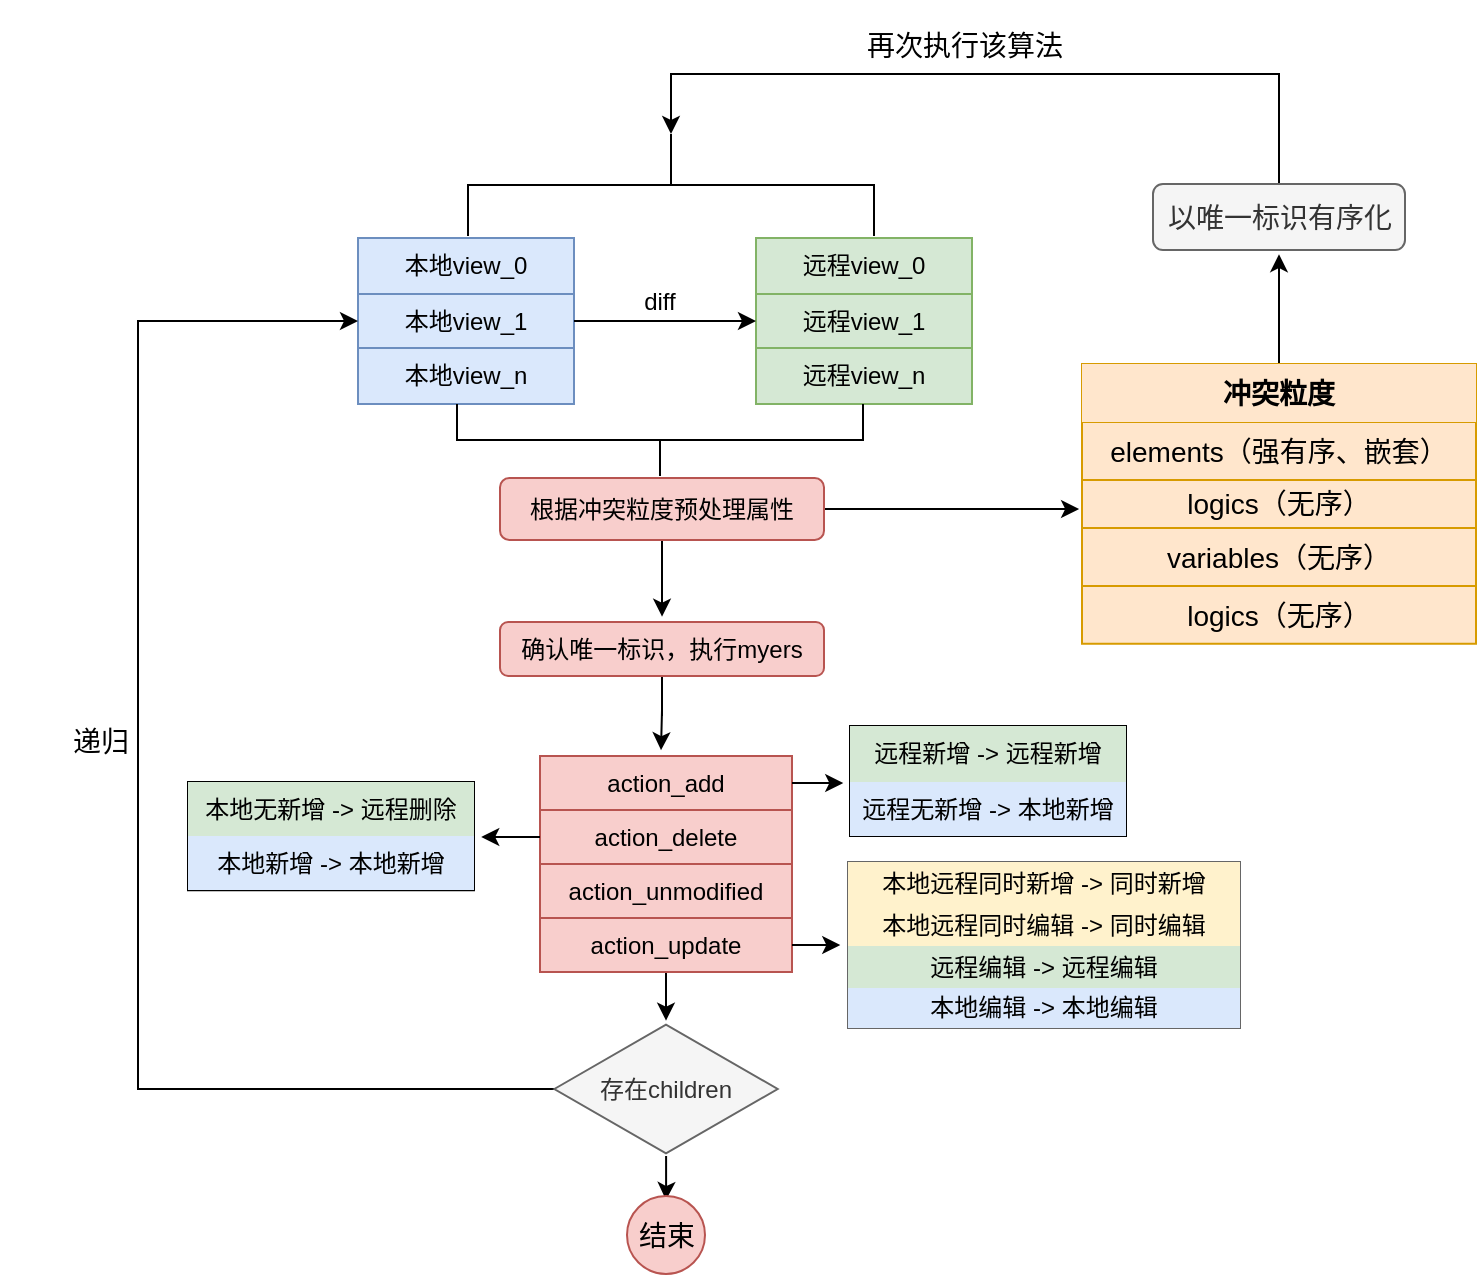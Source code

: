 <mxfile version="20.2.3" type="github">
  <diagram id="x5N0Bp3URwL84eysVLeZ" name="第 1 页">
    <mxGraphModel dx="946" dy="500" grid="0" gridSize="10" guides="1" tooltips="1" connect="1" arrows="1" fold="1" page="1" pageScale="1" pageWidth="1169" pageHeight="827" math="0" shadow="0">
      <root>
        <mxCell id="0" />
        <mxCell id="1" parent="0" />
        <mxCell id="P1yb6FFZFFWO7Coz35kv-2" value="" style="shape=table;html=1;whiteSpace=wrap;startSize=0;container=1;collapsible=0;childLayout=tableLayout;fillColor=#dae8fc;strokeColor=#6c8ebf;" vertex="1" parent="1">
          <mxGeometry x="279" y="189" width="108" height="83" as="geometry" />
        </mxCell>
        <mxCell id="P1yb6FFZFFWO7Coz35kv-3" value="" style="shape=tableRow;horizontal=0;startSize=0;swimlaneHead=0;swimlaneBody=0;top=0;left=0;bottom=0;right=0;collapsible=0;dropTarget=0;fillColor=none;points=[[0,0.5],[1,0.5]];portConstraint=eastwest;" vertex="1" parent="P1yb6FFZFFWO7Coz35kv-2">
          <mxGeometry width="108" height="28" as="geometry" />
        </mxCell>
        <mxCell id="P1yb6FFZFFWO7Coz35kv-4" value="本地view_0" style="shape=partialRectangle;html=1;whiteSpace=wrap;connectable=0;fillColor=none;top=0;left=0;bottom=0;right=0;overflow=hidden;" vertex="1" parent="P1yb6FFZFFWO7Coz35kv-3">
          <mxGeometry width="108" height="28" as="geometry">
            <mxRectangle width="108" height="28" as="alternateBounds" />
          </mxGeometry>
        </mxCell>
        <mxCell id="P1yb6FFZFFWO7Coz35kv-7" value="" style="shape=tableRow;horizontal=0;startSize=0;swimlaneHead=0;swimlaneBody=0;top=0;left=0;bottom=0;right=0;collapsible=0;dropTarget=0;fillColor=none;points=[[0,0.5],[1,0.5]];portConstraint=eastwest;" vertex="1" parent="P1yb6FFZFFWO7Coz35kv-2">
          <mxGeometry y="28" width="108" height="27" as="geometry" />
        </mxCell>
        <mxCell id="P1yb6FFZFFWO7Coz35kv-8" value="本地view_1" style="shape=partialRectangle;html=1;whiteSpace=wrap;connectable=0;fillColor=none;top=0;left=0;bottom=0;right=0;overflow=hidden;" vertex="1" parent="P1yb6FFZFFWO7Coz35kv-7">
          <mxGeometry width="108" height="27" as="geometry">
            <mxRectangle width="108" height="27" as="alternateBounds" />
          </mxGeometry>
        </mxCell>
        <mxCell id="P1yb6FFZFFWO7Coz35kv-11" value="" style="shape=tableRow;horizontal=0;startSize=0;swimlaneHead=0;swimlaneBody=0;top=0;left=0;bottom=0;right=0;collapsible=0;dropTarget=0;fillColor=none;points=[[0,0.5],[1,0.5]];portConstraint=eastwest;" vertex="1" parent="P1yb6FFZFFWO7Coz35kv-2">
          <mxGeometry y="55" width="108" height="28" as="geometry" />
        </mxCell>
        <mxCell id="P1yb6FFZFFWO7Coz35kv-12" value="本地view_n" style="shape=partialRectangle;html=1;whiteSpace=wrap;connectable=0;fillColor=none;top=0;left=0;bottom=0;right=0;overflow=hidden;" vertex="1" parent="P1yb6FFZFFWO7Coz35kv-11">
          <mxGeometry width="108" height="28" as="geometry">
            <mxRectangle width="108" height="28" as="alternateBounds" />
          </mxGeometry>
        </mxCell>
        <mxCell id="P1yb6FFZFFWO7Coz35kv-15" value="" style="shape=table;html=1;whiteSpace=wrap;startSize=0;container=1;collapsible=0;childLayout=tableLayout;fillColor=#d5e8d4;strokeColor=#82b366;" vertex="1" parent="1">
          <mxGeometry x="478" y="189" width="108" height="83" as="geometry" />
        </mxCell>
        <mxCell id="P1yb6FFZFFWO7Coz35kv-16" value="" style="shape=tableRow;horizontal=0;startSize=0;swimlaneHead=0;swimlaneBody=0;top=0;left=0;bottom=0;right=0;collapsible=0;dropTarget=0;fillColor=none;points=[[0,0.5],[1,0.5]];portConstraint=eastwest;" vertex="1" parent="P1yb6FFZFFWO7Coz35kv-15">
          <mxGeometry width="108" height="28" as="geometry" />
        </mxCell>
        <mxCell id="P1yb6FFZFFWO7Coz35kv-18" value="远程view_0" style="shape=partialRectangle;html=1;whiteSpace=wrap;connectable=0;fillColor=none;top=0;left=0;bottom=0;right=0;overflow=hidden;" vertex="1" parent="P1yb6FFZFFWO7Coz35kv-16">
          <mxGeometry width="108" height="28" as="geometry">
            <mxRectangle width="108" height="28" as="alternateBounds" />
          </mxGeometry>
        </mxCell>
        <mxCell id="P1yb6FFZFFWO7Coz35kv-19" value="" style="shape=tableRow;horizontal=0;startSize=0;swimlaneHead=0;swimlaneBody=0;top=0;left=0;bottom=0;right=0;collapsible=0;dropTarget=0;fillColor=none;points=[[0,0.5],[1,0.5]];portConstraint=eastwest;" vertex="1" parent="P1yb6FFZFFWO7Coz35kv-15">
          <mxGeometry y="28" width="108" height="27" as="geometry" />
        </mxCell>
        <mxCell id="P1yb6FFZFFWO7Coz35kv-21" value="远程view_1" style="shape=partialRectangle;html=1;whiteSpace=wrap;connectable=0;fillColor=none;top=0;left=0;bottom=0;right=0;overflow=hidden;" vertex="1" parent="P1yb6FFZFFWO7Coz35kv-19">
          <mxGeometry width="108" height="27" as="geometry">
            <mxRectangle width="108" height="27" as="alternateBounds" />
          </mxGeometry>
        </mxCell>
        <mxCell id="P1yb6FFZFFWO7Coz35kv-22" value="" style="shape=tableRow;horizontal=0;startSize=0;swimlaneHead=0;swimlaneBody=0;top=0;left=0;bottom=0;right=0;collapsible=0;dropTarget=0;fillColor=none;points=[[0,0.5],[1,0.5]];portConstraint=eastwest;" vertex="1" parent="P1yb6FFZFFWO7Coz35kv-15">
          <mxGeometry y="55" width="108" height="28" as="geometry" />
        </mxCell>
        <mxCell id="P1yb6FFZFFWO7Coz35kv-24" value="远程view_n" style="shape=partialRectangle;html=1;whiteSpace=wrap;connectable=0;fillColor=none;top=0;left=0;bottom=0;right=0;overflow=hidden;" vertex="1" parent="P1yb6FFZFFWO7Coz35kv-22">
          <mxGeometry width="108" height="28" as="geometry">
            <mxRectangle width="108" height="28" as="alternateBounds" />
          </mxGeometry>
        </mxCell>
        <mxCell id="P1yb6FFZFFWO7Coz35kv-28" style="edgeStyle=orthogonalEdgeStyle;rounded=0;orthogonalLoop=1;jettySize=auto;html=1;" edge="1" parent="1" source="P1yb6FFZFFWO7Coz35kv-27">
          <mxGeometry relative="1" as="geometry">
            <mxPoint x="430.5" y="445.091" as="targetPoint" />
          </mxGeometry>
        </mxCell>
        <mxCell id="P1yb6FFZFFWO7Coz35kv-27" value="确认唯一标识，执行myers" style="rounded=1;whiteSpace=wrap;html=1;fillColor=#f8cecc;strokeColor=#b85450;" vertex="1" parent="1">
          <mxGeometry x="350" y="381" width="162" height="27" as="geometry" />
        </mxCell>
        <mxCell id="P1yb6FFZFFWO7Coz35kv-83" style="edgeStyle=orthogonalEdgeStyle;rounded=0;orthogonalLoop=1;jettySize=auto;html=1;" edge="1" parent="1" source="P1yb6FFZFFWO7Coz35kv-29">
          <mxGeometry relative="1" as="geometry">
            <mxPoint x="433" y="580.324" as="targetPoint" />
          </mxGeometry>
        </mxCell>
        <mxCell id="P1yb6FFZFFWO7Coz35kv-29" value="" style="shape=table;html=1;whiteSpace=wrap;startSize=0;container=1;collapsible=0;childLayout=tableLayout;fillColor=#f8cecc;strokeColor=#b85450;" vertex="1" parent="1">
          <mxGeometry x="370" y="448" width="126" height="108" as="geometry" />
        </mxCell>
        <mxCell id="P1yb6FFZFFWO7Coz35kv-30" value="" style="shape=tableRow;horizontal=0;startSize=0;swimlaneHead=0;swimlaneBody=0;top=0;left=0;bottom=0;right=0;collapsible=0;dropTarget=0;fillColor=none;points=[[0,0.5],[1,0.5]];portConstraint=eastwest;" vertex="1" parent="P1yb6FFZFFWO7Coz35kv-29">
          <mxGeometry width="126" height="27" as="geometry" />
        </mxCell>
        <mxCell id="P1yb6FFZFFWO7Coz35kv-31" value="action_add" style="shape=partialRectangle;html=1;whiteSpace=wrap;connectable=0;fillColor=none;top=0;left=0;bottom=0;right=0;overflow=hidden;" vertex="1" parent="P1yb6FFZFFWO7Coz35kv-30">
          <mxGeometry width="126" height="27" as="geometry">
            <mxRectangle width="126" height="27" as="alternateBounds" />
          </mxGeometry>
        </mxCell>
        <mxCell id="P1yb6FFZFFWO7Coz35kv-34" value="" style="shape=tableRow;horizontal=0;startSize=0;swimlaneHead=0;swimlaneBody=0;top=0;left=0;bottom=0;right=0;collapsible=0;dropTarget=0;fillColor=none;points=[[0,0.5],[1,0.5]];portConstraint=eastwest;" vertex="1" parent="P1yb6FFZFFWO7Coz35kv-29">
          <mxGeometry y="27" width="126" height="27" as="geometry" />
        </mxCell>
        <mxCell id="P1yb6FFZFFWO7Coz35kv-35" value="action_delete" style="shape=partialRectangle;html=1;whiteSpace=wrap;connectable=0;fillColor=none;top=0;left=0;bottom=0;right=0;overflow=hidden;" vertex="1" parent="P1yb6FFZFFWO7Coz35kv-34">
          <mxGeometry width="126" height="27" as="geometry">
            <mxRectangle width="126" height="27" as="alternateBounds" />
          </mxGeometry>
        </mxCell>
        <mxCell id="P1yb6FFZFFWO7Coz35kv-38" value="" style="shape=tableRow;horizontal=0;startSize=0;swimlaneHead=0;swimlaneBody=0;top=0;left=0;bottom=0;right=0;collapsible=0;dropTarget=0;fillColor=none;points=[[0,0.5],[1,0.5]];portConstraint=eastwest;" vertex="1" parent="P1yb6FFZFFWO7Coz35kv-29">
          <mxGeometry y="54" width="126" height="27" as="geometry" />
        </mxCell>
        <mxCell id="P1yb6FFZFFWO7Coz35kv-39" value="action_unmodified" style="shape=partialRectangle;html=1;whiteSpace=wrap;connectable=0;fillColor=none;top=0;left=0;bottom=0;right=0;overflow=hidden;" vertex="1" parent="P1yb6FFZFFWO7Coz35kv-38">
          <mxGeometry width="126" height="27" as="geometry">
            <mxRectangle width="126" height="27" as="alternateBounds" />
          </mxGeometry>
        </mxCell>
        <mxCell id="P1yb6FFZFFWO7Coz35kv-42" style="shape=tableRow;horizontal=0;startSize=0;swimlaneHead=0;swimlaneBody=0;top=0;left=0;bottom=0;right=0;collapsible=0;dropTarget=0;fillColor=none;points=[[0,0.5],[1,0.5]];portConstraint=eastwest;" vertex="1" parent="P1yb6FFZFFWO7Coz35kv-29">
          <mxGeometry y="81" width="126" height="27" as="geometry" />
        </mxCell>
        <mxCell id="P1yb6FFZFFWO7Coz35kv-43" value="action_update" style="shape=partialRectangle;html=1;whiteSpace=wrap;connectable=0;fillColor=none;top=0;left=0;bottom=0;right=0;overflow=hidden;" vertex="1" parent="P1yb6FFZFFWO7Coz35kv-42">
          <mxGeometry width="126" height="27" as="geometry">
            <mxRectangle width="126" height="27" as="alternateBounds" />
          </mxGeometry>
        </mxCell>
        <mxCell id="P1yb6FFZFFWO7Coz35kv-44" style="edgeStyle=orthogonalEdgeStyle;rounded=0;orthogonalLoop=1;jettySize=auto;html=1;" edge="1" parent="1" source="P1yb6FFZFFWO7Coz35kv-30">
          <mxGeometry relative="1" as="geometry">
            <mxPoint x="521.635" y="461.5" as="targetPoint" />
          </mxGeometry>
        </mxCell>
        <mxCell id="P1yb6FFZFFWO7Coz35kv-45" value="" style="shape=table;html=1;whiteSpace=wrap;startSize=0;container=1;collapsible=0;childLayout=tableLayout;" vertex="1" parent="1">
          <mxGeometry x="525" y="433" width="138" height="55" as="geometry" />
        </mxCell>
        <mxCell id="P1yb6FFZFFWO7Coz35kv-46" value="" style="shape=tableRow;horizontal=0;startSize=0;swimlaneHead=0;swimlaneBody=0;top=0;left=0;bottom=0;right=0;collapsible=0;dropTarget=0;fillColor=none;points=[[0,0.5],[1,0.5]];portConstraint=eastwest;" vertex="1" parent="P1yb6FFZFFWO7Coz35kv-45">
          <mxGeometry width="138" height="28" as="geometry" />
        </mxCell>
        <mxCell id="P1yb6FFZFFWO7Coz35kv-47" value="远程新增 -&amp;gt; 远程新增" style="shape=partialRectangle;html=1;whiteSpace=wrap;connectable=0;fillColor=#d5e8d4;top=0;left=0;bottom=0;right=0;overflow=hidden;strokeColor=#82b366;" vertex="1" parent="P1yb6FFZFFWO7Coz35kv-46">
          <mxGeometry width="138" height="28" as="geometry">
            <mxRectangle width="138" height="28" as="alternateBounds" />
          </mxGeometry>
        </mxCell>
        <mxCell id="P1yb6FFZFFWO7Coz35kv-50" value="" style="shape=tableRow;horizontal=0;startSize=0;swimlaneHead=0;swimlaneBody=0;top=0;left=0;bottom=0;right=0;collapsible=0;dropTarget=0;fillColor=none;points=[[0,0.5],[1,0.5]];portConstraint=eastwest;" vertex="1" parent="P1yb6FFZFFWO7Coz35kv-45">
          <mxGeometry y="28" width="138" height="27" as="geometry" />
        </mxCell>
        <mxCell id="P1yb6FFZFFWO7Coz35kv-51" value="远程无新增 -&amp;gt; 本地新增" style="shape=partialRectangle;html=1;whiteSpace=wrap;connectable=0;fillColor=#dae8fc;top=0;left=0;bottom=0;right=0;overflow=hidden;strokeColor=#6c8ebf;" vertex="1" parent="P1yb6FFZFFWO7Coz35kv-50">
          <mxGeometry width="138" height="27" as="geometry">
            <mxRectangle width="138" height="27" as="alternateBounds" />
          </mxGeometry>
        </mxCell>
        <mxCell id="P1yb6FFZFFWO7Coz35kv-58" style="edgeStyle=orthogonalEdgeStyle;rounded=0;orthogonalLoop=1;jettySize=auto;html=1;entryX=0;entryY=0.5;entryDx=0;entryDy=0;" edge="1" parent="1" source="P1yb6FFZFFWO7Coz35kv-7" target="P1yb6FFZFFWO7Coz35kv-19">
          <mxGeometry relative="1" as="geometry" />
        </mxCell>
        <mxCell id="P1yb6FFZFFWO7Coz35kv-59" value="diff" style="text;html=1;strokeColor=none;fillColor=none;align=center;verticalAlign=middle;whiteSpace=wrap;rounded=0;" vertex="1" parent="1">
          <mxGeometry x="400" y="206" width="60" height="30" as="geometry" />
        </mxCell>
        <mxCell id="P1yb6FFZFFWO7Coz35kv-60" value="" style="shape=table;html=1;whiteSpace=wrap;startSize=0;container=1;collapsible=0;childLayout=tableLayout;" vertex="1" parent="1">
          <mxGeometry x="194" y="461" width="143" height="54.17" as="geometry" />
        </mxCell>
        <mxCell id="P1yb6FFZFFWO7Coz35kv-61" value="" style="shape=tableRow;horizontal=0;startSize=0;swimlaneHead=0;swimlaneBody=0;top=0;left=0;bottom=0;right=0;collapsible=0;dropTarget=0;fillColor=none;points=[[0,0.5],[1,0.5]];portConstraint=eastwest;" vertex="1" parent="P1yb6FFZFFWO7Coz35kv-60">
          <mxGeometry width="143" height="27" as="geometry" />
        </mxCell>
        <mxCell id="P1yb6FFZFFWO7Coz35kv-62" value="本地无新增 -&amp;gt; 远程删除" style="shape=partialRectangle;html=1;whiteSpace=wrap;connectable=0;fillColor=#d5e8d4;top=0;left=0;bottom=0;right=0;overflow=hidden;strokeColor=#82b366;" vertex="1" parent="P1yb6FFZFFWO7Coz35kv-61">
          <mxGeometry width="143" height="27" as="geometry">
            <mxRectangle width="143" height="27" as="alternateBounds" />
          </mxGeometry>
        </mxCell>
        <mxCell id="P1yb6FFZFFWO7Coz35kv-64" value="" style="shape=tableRow;horizontal=0;startSize=0;swimlaneHead=0;swimlaneBody=0;top=0;left=0;bottom=0;right=0;collapsible=0;dropTarget=0;fillColor=none;points=[[0,0.5],[1,0.5]];portConstraint=eastwest;" vertex="1" parent="P1yb6FFZFFWO7Coz35kv-60">
          <mxGeometry y="27" width="143" height="27" as="geometry" />
        </mxCell>
        <mxCell id="P1yb6FFZFFWO7Coz35kv-65" value="本地新增 -&amp;gt; 本地新增" style="shape=partialRectangle;html=1;whiteSpace=wrap;connectable=0;fillColor=#dae8fc;top=0;left=0;bottom=0;right=0;overflow=hidden;strokeColor=#6c8ebf;" vertex="1" parent="P1yb6FFZFFWO7Coz35kv-64">
          <mxGeometry width="143" height="27" as="geometry">
            <mxRectangle width="143" height="27" as="alternateBounds" />
          </mxGeometry>
        </mxCell>
        <mxCell id="P1yb6FFZFFWO7Coz35kv-67" style="edgeStyle=orthogonalEdgeStyle;rounded=0;orthogonalLoop=1;jettySize=auto;html=1;" edge="1" parent="1" source="P1yb6FFZFFWO7Coz35kv-34">
          <mxGeometry relative="1" as="geometry">
            <mxPoint x="340.61" y="488.5" as="targetPoint" />
          </mxGeometry>
        </mxCell>
        <mxCell id="P1yb6FFZFFWO7Coz35kv-69" style="edgeStyle=orthogonalEdgeStyle;rounded=0;orthogonalLoop=1;jettySize=auto;html=1;" edge="1" parent="1" source="P1yb6FFZFFWO7Coz35kv-42">
          <mxGeometry relative="1" as="geometry">
            <mxPoint x="520.141" y="542.5" as="targetPoint" />
          </mxGeometry>
        </mxCell>
        <mxCell id="P1yb6FFZFFWO7Coz35kv-70" value="" style="shape=table;html=1;whiteSpace=wrap;startSize=0;container=1;collapsible=0;childLayout=tableLayout;fillColor=#f5f5f5;fontColor=#333333;strokeColor=#666666;strokeWidth=1;perimeterSpacing=0;" vertex="1" parent="1">
          <mxGeometry x="524" y="501" width="196" height="83" as="geometry" />
        </mxCell>
        <mxCell id="P1yb6FFZFFWO7Coz35kv-71" value="" style="shape=tableRow;horizontal=0;startSize=0;swimlaneHead=0;swimlaneBody=0;top=0;left=0;bottom=0;right=0;collapsible=0;dropTarget=0;fillColor=none;points=[[0,0.5],[1,0.5]];portConstraint=eastwest;" vertex="1" parent="P1yb6FFZFFWO7Coz35kv-70">
          <mxGeometry width="196" height="21" as="geometry" />
        </mxCell>
        <mxCell id="P1yb6FFZFFWO7Coz35kv-72" value="本地远程同时新增 -&amp;gt; 同时新增" style="shape=partialRectangle;html=1;whiteSpace=wrap;connectable=0;fillColor=#fff2cc;top=0;left=0;bottom=0;right=0;overflow=hidden;strokeColor=#000000;" vertex="1" parent="P1yb6FFZFFWO7Coz35kv-71">
          <mxGeometry width="196" height="21" as="geometry">
            <mxRectangle width="196" height="21" as="alternateBounds" />
          </mxGeometry>
        </mxCell>
        <mxCell id="P1yb6FFZFFWO7Coz35kv-74" value="" style="shape=tableRow;horizontal=0;startSize=0;swimlaneHead=0;swimlaneBody=0;top=0;left=0;bottom=0;right=0;collapsible=0;dropTarget=0;fillColor=none;points=[[0,0.5],[1,0.5]];portConstraint=eastwest;" vertex="1" parent="P1yb6FFZFFWO7Coz35kv-70">
          <mxGeometry y="21" width="196" height="21" as="geometry" />
        </mxCell>
        <mxCell id="P1yb6FFZFFWO7Coz35kv-75" value="本地远程同时编辑 -&amp;gt; 同时编辑" style="shape=partialRectangle;html=1;whiteSpace=wrap;connectable=0;fillColor=#fff2cc;top=0;left=0;bottom=0;right=0;overflow=hidden;strokeColor=#000000;" vertex="1" parent="P1yb6FFZFFWO7Coz35kv-74">
          <mxGeometry width="196" height="21" as="geometry">
            <mxRectangle width="196" height="21" as="alternateBounds" />
          </mxGeometry>
        </mxCell>
        <mxCell id="P1yb6FFZFFWO7Coz35kv-77" style="shape=tableRow;horizontal=0;startSize=0;swimlaneHead=0;swimlaneBody=0;top=0;left=0;bottom=0;right=0;collapsible=0;dropTarget=0;fillColor=none;points=[[0,0.5],[1,0.5]];portConstraint=eastwest;" vertex="1" parent="P1yb6FFZFFWO7Coz35kv-70">
          <mxGeometry y="42" width="196" height="21" as="geometry" />
        </mxCell>
        <mxCell id="P1yb6FFZFFWO7Coz35kv-78" value="远程编辑 -&amp;gt; 远程编辑" style="shape=partialRectangle;html=1;whiteSpace=wrap;connectable=0;fillColor=#d5e8d4;top=0;left=0;bottom=0;right=0;overflow=hidden;strokeColor=#000000;" vertex="1" parent="P1yb6FFZFFWO7Coz35kv-77">
          <mxGeometry width="196" height="21" as="geometry">
            <mxRectangle width="196" height="21" as="alternateBounds" />
          </mxGeometry>
        </mxCell>
        <mxCell id="P1yb6FFZFFWO7Coz35kv-80" style="shape=tableRow;horizontal=0;startSize=0;swimlaneHead=0;swimlaneBody=0;top=0;left=0;bottom=0;right=0;collapsible=0;dropTarget=0;fillColor=none;points=[[0,0.5],[1,0.5]];portConstraint=eastwest;" vertex="1" parent="P1yb6FFZFFWO7Coz35kv-70">
          <mxGeometry y="63" width="196" height="20" as="geometry" />
        </mxCell>
        <mxCell id="P1yb6FFZFFWO7Coz35kv-81" value="本地编辑 -&amp;gt; 本地编辑" style="shape=partialRectangle;html=1;whiteSpace=wrap;connectable=0;fillColor=#dae8fc;top=0;left=0;bottom=0;right=0;overflow=hidden;strokeColor=#000000;" vertex="1" parent="P1yb6FFZFFWO7Coz35kv-80">
          <mxGeometry width="196" height="20" as="geometry">
            <mxRectangle width="196" height="20" as="alternateBounds" />
          </mxGeometry>
        </mxCell>
        <mxCell id="P1yb6FFZFFWO7Coz35kv-85" style="edgeStyle=orthogonalEdgeStyle;rounded=0;orthogonalLoop=1;jettySize=auto;html=1;entryX=0;entryY=0.5;entryDx=0;entryDy=0;" edge="1" parent="1" source="P1yb6FFZFFWO7Coz35kv-84" target="P1yb6FFZFFWO7Coz35kv-7">
          <mxGeometry relative="1" as="geometry">
            <Array as="points">
              <mxPoint x="169" y="615" />
              <mxPoint x="169" y="231" />
            </Array>
          </mxGeometry>
        </mxCell>
        <mxCell id="P1yb6FFZFFWO7Coz35kv-90" style="edgeStyle=orthogonalEdgeStyle;rounded=0;orthogonalLoop=1;jettySize=auto;html=1;fontSize=14;" edge="1" parent="1" source="P1yb6FFZFFWO7Coz35kv-84">
          <mxGeometry relative="1" as="geometry">
            <mxPoint x="432.995" y="670.002" as="targetPoint" />
          </mxGeometry>
        </mxCell>
        <mxCell id="P1yb6FFZFFWO7Coz35kv-84" value="存在children" style="html=1;whiteSpace=wrap;aspect=fixed;shape=isoRectangle;fillColor=#f5f5f5;fontColor=#333333;strokeColor=#666666;" vertex="1" parent="1">
          <mxGeometry x="377.16" y="581" width="111.67" height="67" as="geometry" />
        </mxCell>
        <mxCell id="P1yb6FFZFFWO7Coz35kv-86" value="&lt;span style=&quot;font-weight: normal;&quot;&gt;&lt;font style=&quot;font-size: 14px;&quot;&gt;递归&lt;/font&gt;&lt;/span&gt;" style="text;strokeColor=none;fillColor=none;html=1;fontSize=24;fontStyle=1;verticalAlign=middle;align=center;" vertex="1" parent="1">
          <mxGeometry x="100" y="418" width="100" height="40" as="geometry" />
        </mxCell>
        <mxCell id="P1yb6FFZFFWO7Coz35kv-88" style="edgeStyle=orthogonalEdgeStyle;rounded=0;orthogonalLoop=1;jettySize=auto;html=1;fontSize=14;" edge="1" parent="1" source="P1yb6FFZFFWO7Coz35kv-87">
          <mxGeometry relative="1" as="geometry">
            <mxPoint x="431.0" y="378.321" as="targetPoint" />
          </mxGeometry>
        </mxCell>
        <mxCell id="P1yb6FFZFFWO7Coz35kv-129" style="edgeStyle=orthogonalEdgeStyle;rounded=0;orthogonalLoop=1;jettySize=auto;html=1;fontSize=14;" edge="1" parent="1" source="P1yb6FFZFFWO7Coz35kv-87">
          <mxGeometry relative="1" as="geometry">
            <mxPoint x="639.553" y="324.5" as="targetPoint" />
          </mxGeometry>
        </mxCell>
        <mxCell id="P1yb6FFZFFWO7Coz35kv-87" value="根据冲突粒度预处理属性" style="rounded=1;whiteSpace=wrap;html=1;fillColor=#f8cecc;strokeColor=#b85450;" vertex="1" parent="1">
          <mxGeometry x="350" y="309" width="162" height="31" as="geometry" />
        </mxCell>
        <mxCell id="P1yb6FFZFFWO7Coz35kv-92" value="结束" style="ellipse;whiteSpace=wrap;html=1;aspect=fixed;fontSize=14;fillColor=#f8cecc;strokeColor=#b85450;" vertex="1" parent="1">
          <mxGeometry x="413.5" y="668" width="39" height="39" as="geometry" />
        </mxCell>
        <mxCell id="P1yb6FFZFFWO7Coz35kv-134" style="edgeStyle=orthogonalEdgeStyle;rounded=0;orthogonalLoop=1;jettySize=auto;html=1;fontSize=14;" edge="1" parent="1" source="P1yb6FFZFFWO7Coz35kv-108">
          <mxGeometry relative="1" as="geometry">
            <mxPoint x="739.5" y="197.117" as="targetPoint" />
          </mxGeometry>
        </mxCell>
        <mxCell id="P1yb6FFZFFWO7Coz35kv-108" value="" style="shape=table;html=1;whiteSpace=wrap;startSize=0;container=1;collapsible=0;childLayout=tableLayout;fontSize=14;fillColor=#ffe6cc;strokeColor=#d79b00;" vertex="1" parent="1">
          <mxGeometry x="641" y="252" width="197" height="139.89" as="geometry" />
        </mxCell>
        <mxCell id="P1yb6FFZFFWO7Coz35kv-127" style="shape=tableRow;horizontal=0;startSize=0;swimlaneHead=0;swimlaneBody=0;top=0;left=0;bottom=0;right=0;collapsible=0;dropTarget=0;fillColor=none;points=[[0,0.5],[1,0.5]];portConstraint=eastwest;fontSize=14;" vertex="1" parent="P1yb6FFZFFWO7Coz35kv-108">
          <mxGeometry width="197" height="29" as="geometry" />
        </mxCell>
        <mxCell id="P1yb6FFZFFWO7Coz35kv-128" value="&lt;b&gt;冲突粒度&lt;/b&gt;" style="shape=partialRectangle;html=1;whiteSpace=wrap;connectable=0;fillColor=#ffe6cc;top=0;left=0;bottom=0;right=0;overflow=hidden;fontSize=14;strokeColor=#d79b00;" vertex="1" parent="P1yb6FFZFFWO7Coz35kv-127">
          <mxGeometry width="197" height="29" as="geometry">
            <mxRectangle width="197" height="29" as="alternateBounds" />
          </mxGeometry>
        </mxCell>
        <mxCell id="P1yb6FFZFFWO7Coz35kv-109" value="" style="shape=tableRow;horizontal=0;startSize=0;swimlaneHead=0;swimlaneBody=0;top=0;left=0;bottom=0;right=0;collapsible=0;dropTarget=0;fillColor=none;points=[[0,0.5],[1,0.5]];portConstraint=eastwest;fontSize=14;" vertex="1" parent="P1yb6FFZFFWO7Coz35kv-108">
          <mxGeometry y="29" width="197" height="29" as="geometry" />
        </mxCell>
        <mxCell id="P1yb6FFZFFWO7Coz35kv-110" value="elements（强有序、嵌套）" style="shape=partialRectangle;html=1;whiteSpace=wrap;connectable=0;fillColor=none;top=0;left=0;bottom=0;right=0;overflow=hidden;fontSize=14;" vertex="1" parent="P1yb6FFZFFWO7Coz35kv-109">
          <mxGeometry width="197" height="29" as="geometry">
            <mxRectangle width="197" height="29" as="alternateBounds" />
          </mxGeometry>
        </mxCell>
        <mxCell id="P1yb6FFZFFWO7Coz35kv-113" value="" style="shape=tableRow;horizontal=0;startSize=0;swimlaneHead=0;swimlaneBody=0;top=0;left=0;bottom=0;right=0;collapsible=0;dropTarget=0;fillColor=none;points=[[0,0.5],[1,0.5]];portConstraint=eastwest;fontSize=14;" vertex="1" parent="P1yb6FFZFFWO7Coz35kv-108">
          <mxGeometry y="58" width="197" height="24" as="geometry" />
        </mxCell>
        <mxCell id="P1yb6FFZFFWO7Coz35kv-114" value="logics（无序）" style="shape=partialRectangle;html=1;whiteSpace=wrap;connectable=0;fillColor=none;top=0;left=0;bottom=0;right=0;overflow=hidden;fontSize=14;" vertex="1" parent="P1yb6FFZFFWO7Coz35kv-113">
          <mxGeometry width="197" height="24" as="geometry">
            <mxRectangle width="197" height="24" as="alternateBounds" />
          </mxGeometry>
        </mxCell>
        <mxCell id="P1yb6FFZFFWO7Coz35kv-117" value="" style="shape=tableRow;horizontal=0;startSize=0;swimlaneHead=0;swimlaneBody=0;top=0;left=0;bottom=0;right=0;collapsible=0;dropTarget=0;fillColor=none;points=[[0,0.5],[1,0.5]];portConstraint=eastwest;fontSize=14;" vertex="1" parent="P1yb6FFZFFWO7Coz35kv-108">
          <mxGeometry y="82" width="197" height="29" as="geometry" />
        </mxCell>
        <mxCell id="P1yb6FFZFFWO7Coz35kv-118" value="variables（无序）" style="shape=partialRectangle;html=1;whiteSpace=wrap;connectable=0;fillColor=none;top=0;left=0;bottom=0;right=0;overflow=hidden;fontSize=14;" vertex="1" parent="P1yb6FFZFFWO7Coz35kv-117">
          <mxGeometry width="197" height="29" as="geometry">
            <mxRectangle width="197" height="29" as="alternateBounds" />
          </mxGeometry>
        </mxCell>
        <mxCell id="P1yb6FFZFFWO7Coz35kv-121" style="shape=tableRow;horizontal=0;startSize=0;swimlaneHead=0;swimlaneBody=0;top=0;left=0;bottom=0;right=0;collapsible=0;dropTarget=0;fillColor=none;points=[[0,0.5],[1,0.5]];portConstraint=eastwest;fontSize=14;" vertex="1" parent="P1yb6FFZFFWO7Coz35kv-108">
          <mxGeometry y="111" width="197" height="29" as="geometry" />
        </mxCell>
        <mxCell id="P1yb6FFZFFWO7Coz35kv-122" value="logics（无序）" style="shape=partialRectangle;html=1;whiteSpace=wrap;connectable=0;fillColor=none;top=0;left=0;bottom=0;right=0;overflow=hidden;fontSize=14;" vertex="1" parent="P1yb6FFZFFWO7Coz35kv-121">
          <mxGeometry width="197" height="29" as="geometry">
            <mxRectangle width="197" height="29" as="alternateBounds" />
          </mxGeometry>
        </mxCell>
        <mxCell id="P1yb6FFZFFWO7Coz35kv-138" style="edgeStyle=orthogonalEdgeStyle;rounded=0;orthogonalLoop=1;jettySize=auto;html=1;entryX=0;entryY=0.5;entryDx=0;entryDy=0;entryPerimeter=0;fontSize=14;" edge="1" parent="1" source="P1yb6FFZFFWO7Coz35kv-133" target="P1yb6FFZFFWO7Coz35kv-137">
          <mxGeometry relative="1" as="geometry">
            <Array as="points">
              <mxPoint x="740" y="107" />
              <mxPoint x="436" y="107" />
            </Array>
          </mxGeometry>
        </mxCell>
        <mxCell id="P1yb6FFZFFWO7Coz35kv-133" value="以唯一标识有序化" style="rounded=1;whiteSpace=wrap;html=1;fontSize=14;strokeColor=#666666;strokeWidth=1;fillColor=#f5f5f5;fontColor=#333333;" vertex="1" parent="1">
          <mxGeometry x="676.5" y="162" width="126" height="33" as="geometry" />
        </mxCell>
        <mxCell id="P1yb6FFZFFWO7Coz35kv-136" value="&lt;span style=&quot;font-weight: normal;&quot;&gt;&lt;font style=&quot;font-size: 14px;&quot;&gt;再次执行该算法&lt;/font&gt;&lt;/span&gt;" style="text;strokeColor=none;fillColor=none;html=1;fontSize=24;fontStyle=1;verticalAlign=middle;align=center;" vertex="1" parent="1">
          <mxGeometry x="532" y="70" width="100" height="40" as="geometry" />
        </mxCell>
        <mxCell id="P1yb6FFZFFWO7Coz35kv-137" value="" style="strokeWidth=1;html=1;shape=mxgraph.flowchart.annotation_2;align=left;labelPosition=right;pointerEvents=1;fontSize=14;direction=south;" vertex="1" parent="1">
          <mxGeometry x="334" y="137" width="203" height="51" as="geometry" />
        </mxCell>
        <mxCell id="P1yb6FFZFFWO7Coz35kv-139" value="" style="strokeWidth=1;html=1;shape=mxgraph.flowchart.annotation_2;align=left;labelPosition=right;pointerEvents=1;fontSize=14;direction=north;" vertex="1" parent="1">
          <mxGeometry x="328.5" y="272" width="203" height="36" as="geometry" />
        </mxCell>
      </root>
    </mxGraphModel>
  </diagram>
</mxfile>
